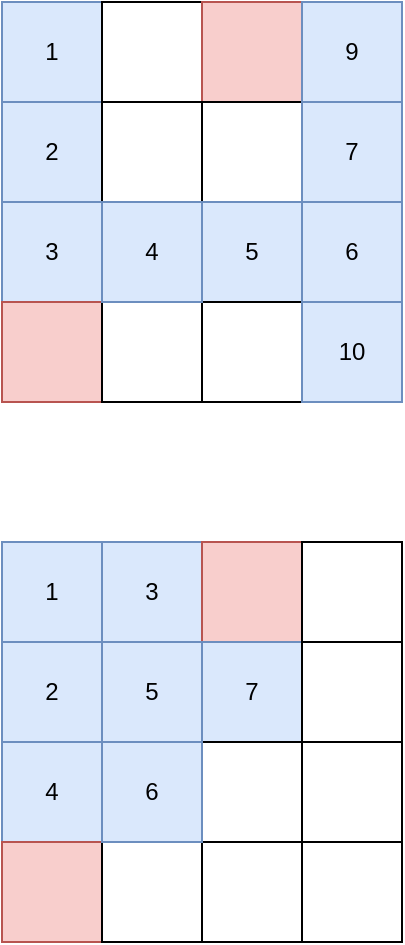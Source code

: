 <mxfile version="14.9.8" type="github">
  <diagram id="4qBPS3LPbpyXBZIg4Njo" name="Page-1">
    <mxGraphModel dx="946" dy="536" grid="1" gridSize="10" guides="1" tooltips="1" connect="1" arrows="1" fold="1" page="1" pageScale="1" pageWidth="827" pageHeight="1169" math="0" shadow="0">
      <root>
        <mxCell id="0" />
        <mxCell id="1" parent="0" />
        <mxCell id="GZczIIODg5fzbpcY63mU-1" value="1" style="rounded=0;whiteSpace=wrap;html=1;fillColor=#dae8fc;strokeColor=#6c8ebf;" vertex="1" parent="1">
          <mxGeometry x="260" y="120" width="50" height="50" as="geometry" />
        </mxCell>
        <mxCell id="GZczIIODg5fzbpcY63mU-2" value="" style="rounded=0;whiteSpace=wrap;html=1;" vertex="1" parent="1">
          <mxGeometry x="310" y="120" width="50" height="50" as="geometry" />
        </mxCell>
        <mxCell id="GZczIIODg5fzbpcY63mU-3" value="" style="rounded=0;whiteSpace=wrap;html=1;fillColor=#f8cecc;strokeColor=#b85450;" vertex="1" parent="1">
          <mxGeometry x="360" y="120" width="50" height="50" as="geometry" />
        </mxCell>
        <mxCell id="GZczIIODg5fzbpcY63mU-4" value="2" style="rounded=0;whiteSpace=wrap;html=1;fillColor=#dae8fc;strokeColor=#6c8ebf;" vertex="1" parent="1">
          <mxGeometry x="260" y="170" width="50" height="50" as="geometry" />
        </mxCell>
        <mxCell id="GZczIIODg5fzbpcY63mU-5" value="" style="rounded=0;whiteSpace=wrap;html=1;" vertex="1" parent="1">
          <mxGeometry x="310" y="170" width="50" height="50" as="geometry" />
        </mxCell>
        <mxCell id="GZczIIODg5fzbpcY63mU-6" value="" style="rounded=0;whiteSpace=wrap;html=1;" vertex="1" parent="1">
          <mxGeometry x="360" y="170" width="50" height="50" as="geometry" />
        </mxCell>
        <mxCell id="GZczIIODg5fzbpcY63mU-7" value="3" style="rounded=0;whiteSpace=wrap;html=1;fillColor=#dae8fc;strokeColor=#6c8ebf;" vertex="1" parent="1">
          <mxGeometry x="260" y="220" width="50" height="50" as="geometry" />
        </mxCell>
        <mxCell id="GZczIIODg5fzbpcY63mU-9" value="5" style="rounded=0;whiteSpace=wrap;html=1;fillColor=#dae8fc;strokeColor=#6c8ebf;" vertex="1" parent="1">
          <mxGeometry x="360" y="220" width="50" height="50" as="geometry" />
        </mxCell>
        <mxCell id="GZczIIODg5fzbpcY63mU-10" value="9" style="rounded=0;whiteSpace=wrap;html=1;fillColor=#dae8fc;strokeColor=#6c8ebf;" vertex="1" parent="1">
          <mxGeometry x="410" y="120" width="50" height="50" as="geometry" />
        </mxCell>
        <mxCell id="GZczIIODg5fzbpcY63mU-11" value="7" style="rounded=0;whiteSpace=wrap;html=1;fillColor=#dae8fc;strokeColor=#6c8ebf;" vertex="1" parent="1">
          <mxGeometry x="410" y="170" width="50" height="50" as="geometry" />
        </mxCell>
        <mxCell id="GZczIIODg5fzbpcY63mU-12" value="6" style="rounded=0;whiteSpace=wrap;html=1;fillColor=#dae8fc;strokeColor=#6c8ebf;" vertex="1" parent="1">
          <mxGeometry x="410" y="220" width="50" height="50" as="geometry" />
        </mxCell>
        <mxCell id="GZczIIODg5fzbpcY63mU-13" value="" style="rounded=0;whiteSpace=wrap;html=1;fillColor=#f8cecc;strokeColor=#b85450;" vertex="1" parent="1">
          <mxGeometry x="260" y="270" width="50" height="50" as="geometry" />
        </mxCell>
        <mxCell id="GZczIIODg5fzbpcY63mU-14" value="" style="rounded=0;whiteSpace=wrap;html=1;" vertex="1" parent="1">
          <mxGeometry x="310" y="270" width="50" height="50" as="geometry" />
        </mxCell>
        <mxCell id="GZczIIODg5fzbpcY63mU-15" value="" style="rounded=0;whiteSpace=wrap;html=1;" vertex="1" parent="1">
          <mxGeometry x="360" y="270" width="50" height="50" as="geometry" />
        </mxCell>
        <mxCell id="GZczIIODg5fzbpcY63mU-16" value="10" style="rounded=0;whiteSpace=wrap;html=1;fillColor=#dae8fc;strokeColor=#6c8ebf;" vertex="1" parent="1">
          <mxGeometry x="410" y="270" width="50" height="50" as="geometry" />
        </mxCell>
        <mxCell id="GZczIIODg5fzbpcY63mU-17" value="4" style="rounded=0;whiteSpace=wrap;html=1;fillColor=#dae8fc;strokeColor=#6c8ebf;" vertex="1" parent="1">
          <mxGeometry x="310" y="220" width="50" height="50" as="geometry" />
        </mxCell>
        <mxCell id="GZczIIODg5fzbpcY63mU-18" value="1" style="rounded=0;whiteSpace=wrap;html=1;fillColor=#dae8fc;strokeColor=#6c8ebf;" vertex="1" parent="1">
          <mxGeometry x="260" y="390" width="50" height="50" as="geometry" />
        </mxCell>
        <mxCell id="GZczIIODg5fzbpcY63mU-19" value="3" style="rounded=0;whiteSpace=wrap;html=1;fillColor=#dae8fc;strokeColor=#6c8ebf;" vertex="1" parent="1">
          <mxGeometry x="310" y="390" width="50" height="50" as="geometry" />
        </mxCell>
        <mxCell id="GZczIIODg5fzbpcY63mU-20" value="" style="rounded=0;whiteSpace=wrap;html=1;fillColor=#f8cecc;strokeColor=#b85450;" vertex="1" parent="1">
          <mxGeometry x="360" y="390" width="50" height="50" as="geometry" />
        </mxCell>
        <mxCell id="GZczIIODg5fzbpcY63mU-21" value="2" style="rounded=0;whiteSpace=wrap;html=1;fillColor=#dae8fc;strokeColor=#6c8ebf;" vertex="1" parent="1">
          <mxGeometry x="260" y="440" width="50" height="50" as="geometry" />
        </mxCell>
        <mxCell id="GZczIIODg5fzbpcY63mU-22" value="5" style="rounded=0;whiteSpace=wrap;html=1;fillColor=#dae8fc;strokeColor=#6c8ebf;" vertex="1" parent="1">
          <mxGeometry x="310" y="440" width="50" height="50" as="geometry" />
        </mxCell>
        <mxCell id="GZczIIODg5fzbpcY63mU-23" value="7" style="rounded=0;whiteSpace=wrap;html=1;fillColor=#dae8fc;strokeColor=#6c8ebf;" vertex="1" parent="1">
          <mxGeometry x="360" y="440" width="50" height="50" as="geometry" />
        </mxCell>
        <mxCell id="GZczIIODg5fzbpcY63mU-24" value="4" style="rounded=0;whiteSpace=wrap;html=1;fillColor=#dae8fc;strokeColor=#6c8ebf;" vertex="1" parent="1">
          <mxGeometry x="260" y="490" width="50" height="50" as="geometry" />
        </mxCell>
        <mxCell id="GZczIIODg5fzbpcY63mU-25" value="" style="rounded=0;whiteSpace=wrap;html=1;" vertex="1" parent="1">
          <mxGeometry x="360" y="490" width="50" height="50" as="geometry" />
        </mxCell>
        <mxCell id="GZczIIODg5fzbpcY63mU-26" value="" style="rounded=0;whiteSpace=wrap;html=1;" vertex="1" parent="1">
          <mxGeometry x="410" y="390" width="50" height="50" as="geometry" />
        </mxCell>
        <mxCell id="GZczIIODg5fzbpcY63mU-27" value="" style="rounded=0;whiteSpace=wrap;html=1;" vertex="1" parent="1">
          <mxGeometry x="410" y="440" width="50" height="50" as="geometry" />
        </mxCell>
        <mxCell id="GZczIIODg5fzbpcY63mU-28" value="" style="rounded=0;whiteSpace=wrap;html=1;" vertex="1" parent="1">
          <mxGeometry x="410" y="490" width="50" height="50" as="geometry" />
        </mxCell>
        <mxCell id="GZczIIODg5fzbpcY63mU-29" value="" style="rounded=0;whiteSpace=wrap;html=1;fillColor=#f8cecc;strokeColor=#b85450;" vertex="1" parent="1">
          <mxGeometry x="260" y="540" width="50" height="50" as="geometry" />
        </mxCell>
        <mxCell id="GZczIIODg5fzbpcY63mU-30" value="" style="rounded=0;whiteSpace=wrap;html=1;" vertex="1" parent="1">
          <mxGeometry x="310" y="540" width="50" height="50" as="geometry" />
        </mxCell>
        <mxCell id="GZczIIODg5fzbpcY63mU-31" value="" style="rounded=0;whiteSpace=wrap;html=1;" vertex="1" parent="1">
          <mxGeometry x="360" y="540" width="50" height="50" as="geometry" />
        </mxCell>
        <mxCell id="GZczIIODg5fzbpcY63mU-32" value="" style="rounded=0;whiteSpace=wrap;html=1;" vertex="1" parent="1">
          <mxGeometry x="410" y="540" width="50" height="50" as="geometry" />
        </mxCell>
        <mxCell id="GZczIIODg5fzbpcY63mU-33" value="6" style="rounded=0;whiteSpace=wrap;html=1;fillColor=#dae8fc;strokeColor=#6c8ebf;" vertex="1" parent="1">
          <mxGeometry x="310" y="490" width="50" height="50" as="geometry" />
        </mxCell>
      </root>
    </mxGraphModel>
  </diagram>
</mxfile>
